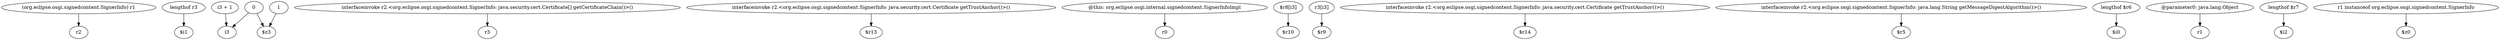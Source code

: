 digraph g {
0[label="(org.eclipse.osgi.signedcontent.SignerInfo) r1"]
1[label="r2"]
0->1[label=""]
2[label="lengthof r3"]
3[label="$i1"]
2->3[label=""]
4[label="i3 + 1"]
5[label="i3"]
4->5[label=""]
6[label="interfaceinvoke r2.<org.eclipse.osgi.signedcontent.SignerInfo: java.security.cert.Certificate[] getCertificateChain()>()"]
7[label="r3"]
6->7[label=""]
8[label="0"]
8->5[label=""]
9[label="interfaceinvoke r2.<org.eclipse.osgi.signedcontent.SignerInfo: java.security.cert.Certificate getTrustAnchor()>()"]
10[label="$r13"]
9->10[label=""]
11[label="@this: org.eclipse.osgi.internal.signedcontent.SignerInfoImpl"]
12[label="r0"]
11->12[label=""]
13[label="$r8[i3]"]
14[label="$r10"]
13->14[label=""]
15[label="r3[i3]"]
16[label="$r9"]
15->16[label=""]
17[label="interfaceinvoke r2.<org.eclipse.osgi.signedcontent.SignerInfo: java.security.cert.Certificate getTrustAnchor()>()"]
18[label="$r14"]
17->18[label=""]
19[label="interfaceinvoke r2.<org.eclipse.osgi.signedcontent.SignerInfo: java.lang.String getMessageDigestAlgorithm()>()"]
20[label="$r5"]
19->20[label=""]
21[label="lengthof $r6"]
22[label="$i0"]
21->22[label=""]
23[label="@parameter0: java.lang.Object"]
24[label="r1"]
23->24[label=""]
25[label="lengthof $r7"]
26[label="$i2"]
25->26[label=""]
27[label="1"]
28[label="$z3"]
27->28[label=""]
29[label="r1 instanceof org.eclipse.osgi.signedcontent.SignerInfo"]
30[label="$z0"]
29->30[label=""]
8->28[label=""]
}
